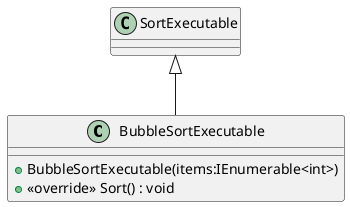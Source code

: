 @startuml
class BubbleSortExecutable {
    + BubbleSortExecutable(items:IEnumerable<int>)
    + <<override>> Sort() : void
}
SortExecutable <|-- BubbleSortExecutable
@enduml
